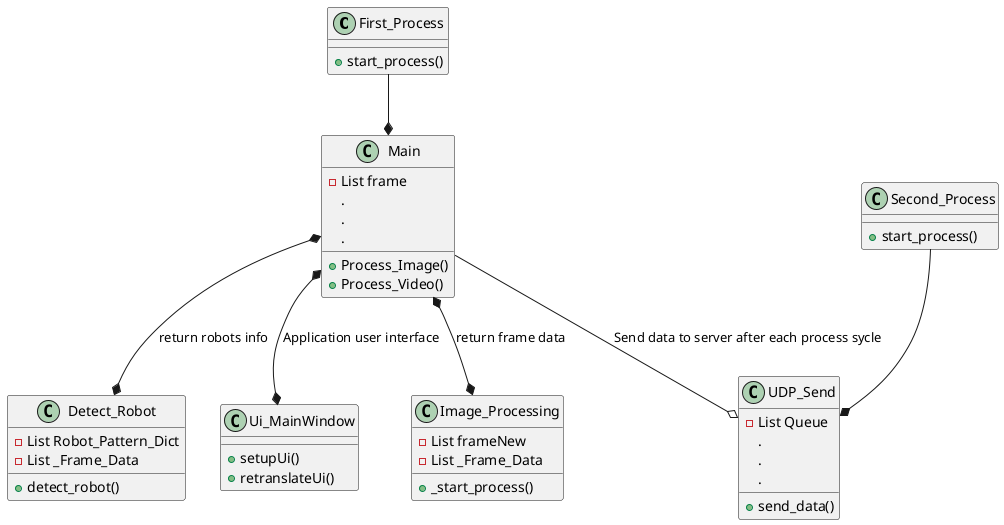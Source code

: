 @startuml
class First_Process {
    +start_process()
}

class Second_Process {
+start_process()
}

class Main {
  -List frame
  .
  .
  .

  +Process_Image()
  +Process_Video()
}

class Detect_Robot {
  -List Robot_Pattern_Dict
  -List _Frame_Data


  +detect_robot()
}

class Ui_MainWindow {
  +setupUi()
  +retranslateUi()
}

class Image_Processing {
  -List frameNew
  -List _Frame_Data

  +_start_process()
}

class UDP_Send {
  -List Queue
  .
  .
  .

  +send_data()
}

First_Process --*  Main
Second_Process --* UDP_Send
Main *--* Image_Processing : return frame data
Main *--* Detect_Robot : return robots info
Main *--* Ui_MainWindow : Application user interface
Main --o UDP_Send : Send data to server after each process sycle
@enduml